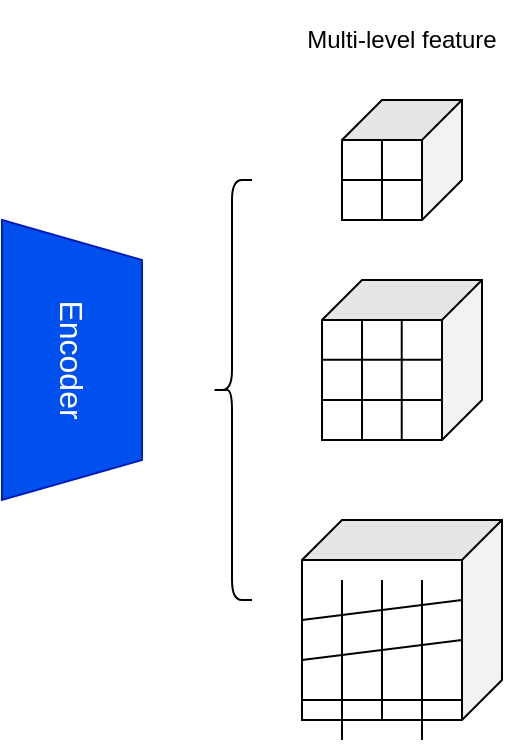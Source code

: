 <mxfile version="21.6.6" type="github">
  <diagram name="第 1 页" id="aBr6WzVFOg7q3qQ0ktUE">
    <mxGraphModel dx="778" dy="472" grid="1" gridSize="10" guides="1" tooltips="1" connect="1" arrows="1" fold="1" page="1" pageScale="1" pageWidth="3300" pageHeight="2339" math="0" shadow="0">
      <root>
        <mxCell id="0" />
        <mxCell id="1" parent="0" />
        <mxCell id="MqWlva8balTGidL8iJgE-1" value="&lt;font style=&quot;font-size: 16px;&quot;&gt;Encoder&lt;/font&gt;" style="shape=trapezoid;perimeter=trapezoidPerimeter;whiteSpace=wrap;html=1;fixedSize=1;rotation=90;fillColor=#0050ef;fontColor=#ffffff;strokeColor=#001DBC;" vertex="1" parent="1">
          <mxGeometry x="165" y="215" width="140" height="70" as="geometry" />
        </mxCell>
        <mxCell id="MqWlva8balTGidL8iJgE-2" value="" style="shape=cube;whiteSpace=wrap;html=1;boundedLbl=1;backgroundOutline=1;darkOpacity=0.05;darkOpacity2=0.1;rotation=90;" vertex="1" parent="1">
          <mxGeometry x="370" y="120" width="60" height="60" as="geometry" />
        </mxCell>
        <mxCell id="MqWlva8balTGidL8iJgE-4" value="" style="shape=cube;whiteSpace=wrap;html=1;boundedLbl=1;backgroundOutline=1;darkOpacity=0.05;darkOpacity2=0.1;rotation=90;" vertex="1" parent="1">
          <mxGeometry x="350" y="330" width="100" height="100" as="geometry" />
        </mxCell>
        <mxCell id="MqWlva8balTGidL8iJgE-5" value="" style="endArrow=none;html=1;rounded=0;" edge="1" parent="1" target="MqWlva8balTGidL8iJgE-2">
          <mxGeometry width="50" height="50" relative="1" as="geometry">
            <mxPoint x="370" y="160" as="sourcePoint" />
            <mxPoint x="420" y="110" as="targetPoint" />
          </mxGeometry>
        </mxCell>
        <mxCell id="MqWlva8balTGidL8iJgE-8" value="" style="endArrow=none;html=1;rounded=0;entryX=0.6;entryY=0.2;entryDx=0;entryDy=0;entryPerimeter=0;" edge="1" parent="1" target="MqWlva8balTGidL8iJgE-4">
          <mxGeometry width="50" height="50" relative="1" as="geometry">
            <mxPoint x="350" y="400" as="sourcePoint" />
            <mxPoint x="400" y="350" as="targetPoint" />
          </mxGeometry>
        </mxCell>
        <mxCell id="MqWlva8balTGidL8iJgE-9" value="" style="endArrow=none;html=1;rounded=0;entryX=0;entryY=0;entryDx=100;entryDy=60;entryPerimeter=0;" edge="1" parent="1" target="MqWlva8balTGidL8iJgE-4">
          <mxGeometry width="50" height="50" relative="1" as="geometry">
            <mxPoint x="390" y="360" as="sourcePoint" />
            <mxPoint x="390" y="430" as="targetPoint" />
          </mxGeometry>
        </mxCell>
        <mxCell id="MqWlva8balTGidL8iJgE-15" value="" style="endArrow=none;html=1;rounded=0;entryX=0.4;entryY=0.2;entryDx=0;entryDy=0;entryPerimeter=0;" edge="1" parent="1" target="MqWlva8balTGidL8iJgE-4">
          <mxGeometry width="50" height="50" relative="1" as="geometry">
            <mxPoint x="350" y="380" as="sourcePoint" />
            <mxPoint x="390" y="380" as="targetPoint" />
          </mxGeometry>
        </mxCell>
        <mxCell id="MqWlva8balTGidL8iJgE-16" value="" style="endArrow=none;html=1;rounded=0;entryX=0.4;entryY=0.2;entryDx=0;entryDy=0;entryPerimeter=0;" edge="1" parent="1">
          <mxGeometry width="50" height="50" relative="1" as="geometry">
            <mxPoint x="350" y="420" as="sourcePoint" />
            <mxPoint x="430" y="420" as="targetPoint" />
          </mxGeometry>
        </mxCell>
        <mxCell id="MqWlva8balTGidL8iJgE-17" value="" style="endArrow=none;html=1;rounded=0;entryX=0;entryY=0;entryDx=100;entryDy=60;entryPerimeter=0;" edge="1" parent="1">
          <mxGeometry width="50" height="50" relative="1" as="geometry">
            <mxPoint x="370" y="360" as="sourcePoint" />
            <mxPoint x="370" y="440" as="targetPoint" />
          </mxGeometry>
        </mxCell>
        <mxCell id="MqWlva8balTGidL8iJgE-18" value="" style="endArrow=none;html=1;rounded=0;entryX=0;entryY=0;entryDx=100;entryDy=60;entryPerimeter=0;" edge="1" parent="1">
          <mxGeometry width="50" height="50" relative="1" as="geometry">
            <mxPoint x="410" y="360" as="sourcePoint" />
            <mxPoint x="410" y="440" as="targetPoint" />
          </mxGeometry>
        </mxCell>
        <mxCell id="MqWlva8balTGidL8iJgE-19" value="" style="endArrow=none;html=1;rounded=0;entryX=0.667;entryY=0.333;entryDx=0;entryDy=0;entryPerimeter=0;" edge="1" parent="1" target="MqWlva8balTGidL8iJgE-2">
          <mxGeometry width="50" height="50" relative="1" as="geometry">
            <mxPoint x="370" y="160" as="sourcePoint" />
            <mxPoint x="420" y="110" as="targetPoint" />
          </mxGeometry>
        </mxCell>
        <mxCell id="MqWlva8balTGidL8iJgE-20" value="" style="endArrow=none;html=1;rounded=0;entryX=0.333;entryY=0.667;entryDx=0;entryDy=0;entryPerimeter=0;" edge="1" parent="1" target="MqWlva8balTGidL8iJgE-2">
          <mxGeometry width="50" height="50" relative="1" as="geometry">
            <mxPoint x="390" y="180" as="sourcePoint" />
            <mxPoint x="390" y="160" as="targetPoint" />
          </mxGeometry>
        </mxCell>
        <mxCell id="MqWlva8balTGidL8iJgE-22" value="" style="shape=cube;whiteSpace=wrap;html=1;boundedLbl=1;backgroundOutline=1;darkOpacity=0.05;darkOpacity2=0.1;rotation=90;" vertex="1" parent="1">
          <mxGeometry x="360" y="210" width="80" height="80" as="geometry" />
        </mxCell>
        <mxCell id="MqWlva8balTGidL8iJgE-24" value="" style="endArrow=none;html=1;rounded=0;entryX=0.75;entryY=0.25;entryDx=0;entryDy=0;entryPerimeter=0;" edge="1" parent="1" target="MqWlva8balTGidL8iJgE-22">
          <mxGeometry width="50" height="50" relative="1" as="geometry">
            <mxPoint x="360" y="270" as="sourcePoint" />
            <mxPoint x="410" y="220" as="targetPoint" />
          </mxGeometry>
        </mxCell>
        <mxCell id="MqWlva8balTGidL8iJgE-25" value="" style="endArrow=none;html=1;rounded=0;entryX=0.75;entryY=0.25;entryDx=0;entryDy=0;entryPerimeter=0;" edge="1" parent="1">
          <mxGeometry width="50" height="50" relative="1" as="geometry">
            <mxPoint x="360" y="249.86" as="sourcePoint" />
            <mxPoint x="420" y="249.86" as="targetPoint" />
          </mxGeometry>
        </mxCell>
        <mxCell id="MqWlva8balTGidL8iJgE-26" value="" style="endArrow=none;html=1;rounded=0;entryX=0.25;entryY=0.75;entryDx=0;entryDy=0;entryPerimeter=0;" edge="1" parent="1" target="MqWlva8balTGidL8iJgE-22">
          <mxGeometry width="50" height="50" relative="1" as="geometry">
            <mxPoint x="380" y="290" as="sourcePoint" />
            <mxPoint x="380" y="250" as="targetPoint" />
          </mxGeometry>
        </mxCell>
        <mxCell id="MqWlva8balTGidL8iJgE-27" value="" style="endArrow=none;html=1;rounded=0;entryX=0.25;entryY=0.75;entryDx=0;entryDy=0;entryPerimeter=0;" edge="1" parent="1">
          <mxGeometry width="50" height="50" relative="1" as="geometry">
            <mxPoint x="399.86" y="290" as="sourcePoint" />
            <mxPoint x="399.86" y="230" as="targetPoint" />
          </mxGeometry>
        </mxCell>
        <mxCell id="MqWlva8balTGidL8iJgE-28" value="" style="shape=curlyBracket;whiteSpace=wrap;html=1;rounded=1;labelPosition=left;verticalLabelPosition=middle;align=right;verticalAlign=middle;" vertex="1" parent="1">
          <mxGeometry x="305" y="160" width="20" height="210" as="geometry" />
        </mxCell>
        <mxCell id="MqWlva8balTGidL8iJgE-29" value="Multi-level feature" style="text;html=1;strokeColor=none;fillColor=none;align=center;verticalAlign=middle;whiteSpace=wrap;rounded=0;" vertex="1" parent="1">
          <mxGeometry x="345" y="70" width="110" height="40" as="geometry" />
        </mxCell>
      </root>
    </mxGraphModel>
  </diagram>
</mxfile>
